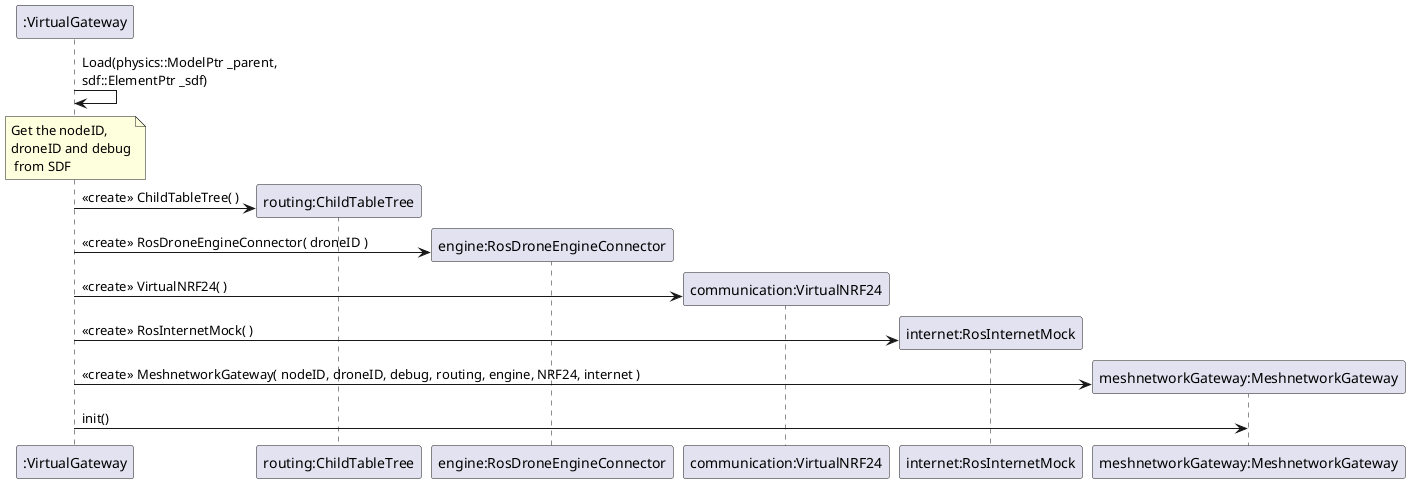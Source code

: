 @startuml
participant ":VirtualGateway" as VG

participant "meshgateway:MeshnetworkGateway" as VG
participant "routing:ChildTableTree" as routing
participant "engine:RosDroneEngineConnector" as engine
participant "communication:VirtualNRF24" as NRF24
participant "internet:RosInternetMock" as internet
participant "meshnetworkGateway:MeshnetworkGateway" as MG

VG -> VG : Load(physics::ModelPtr _parent,\nsdf::ElementPtr _sdf)
note over VG : Get the nodeID,\ndroneID and debug\n from SDF

create routing
VG -> routing : <<create>> ChildTableTree( )
create engine
VG -> engine : <<create>> RosDroneEngineConnector( droneID )
create NRF24
VG -> NRF24 : <<create>> VirtualNRF24( )
create internet
VG -> internet : <<create>> RosInternetMock( )
create MG
VG -> MG : <<create>> MeshnetworkGateway( nodeID, droneID, debug, routing, engine, NRF24, internet )
VG -> MG : init()
@enduml